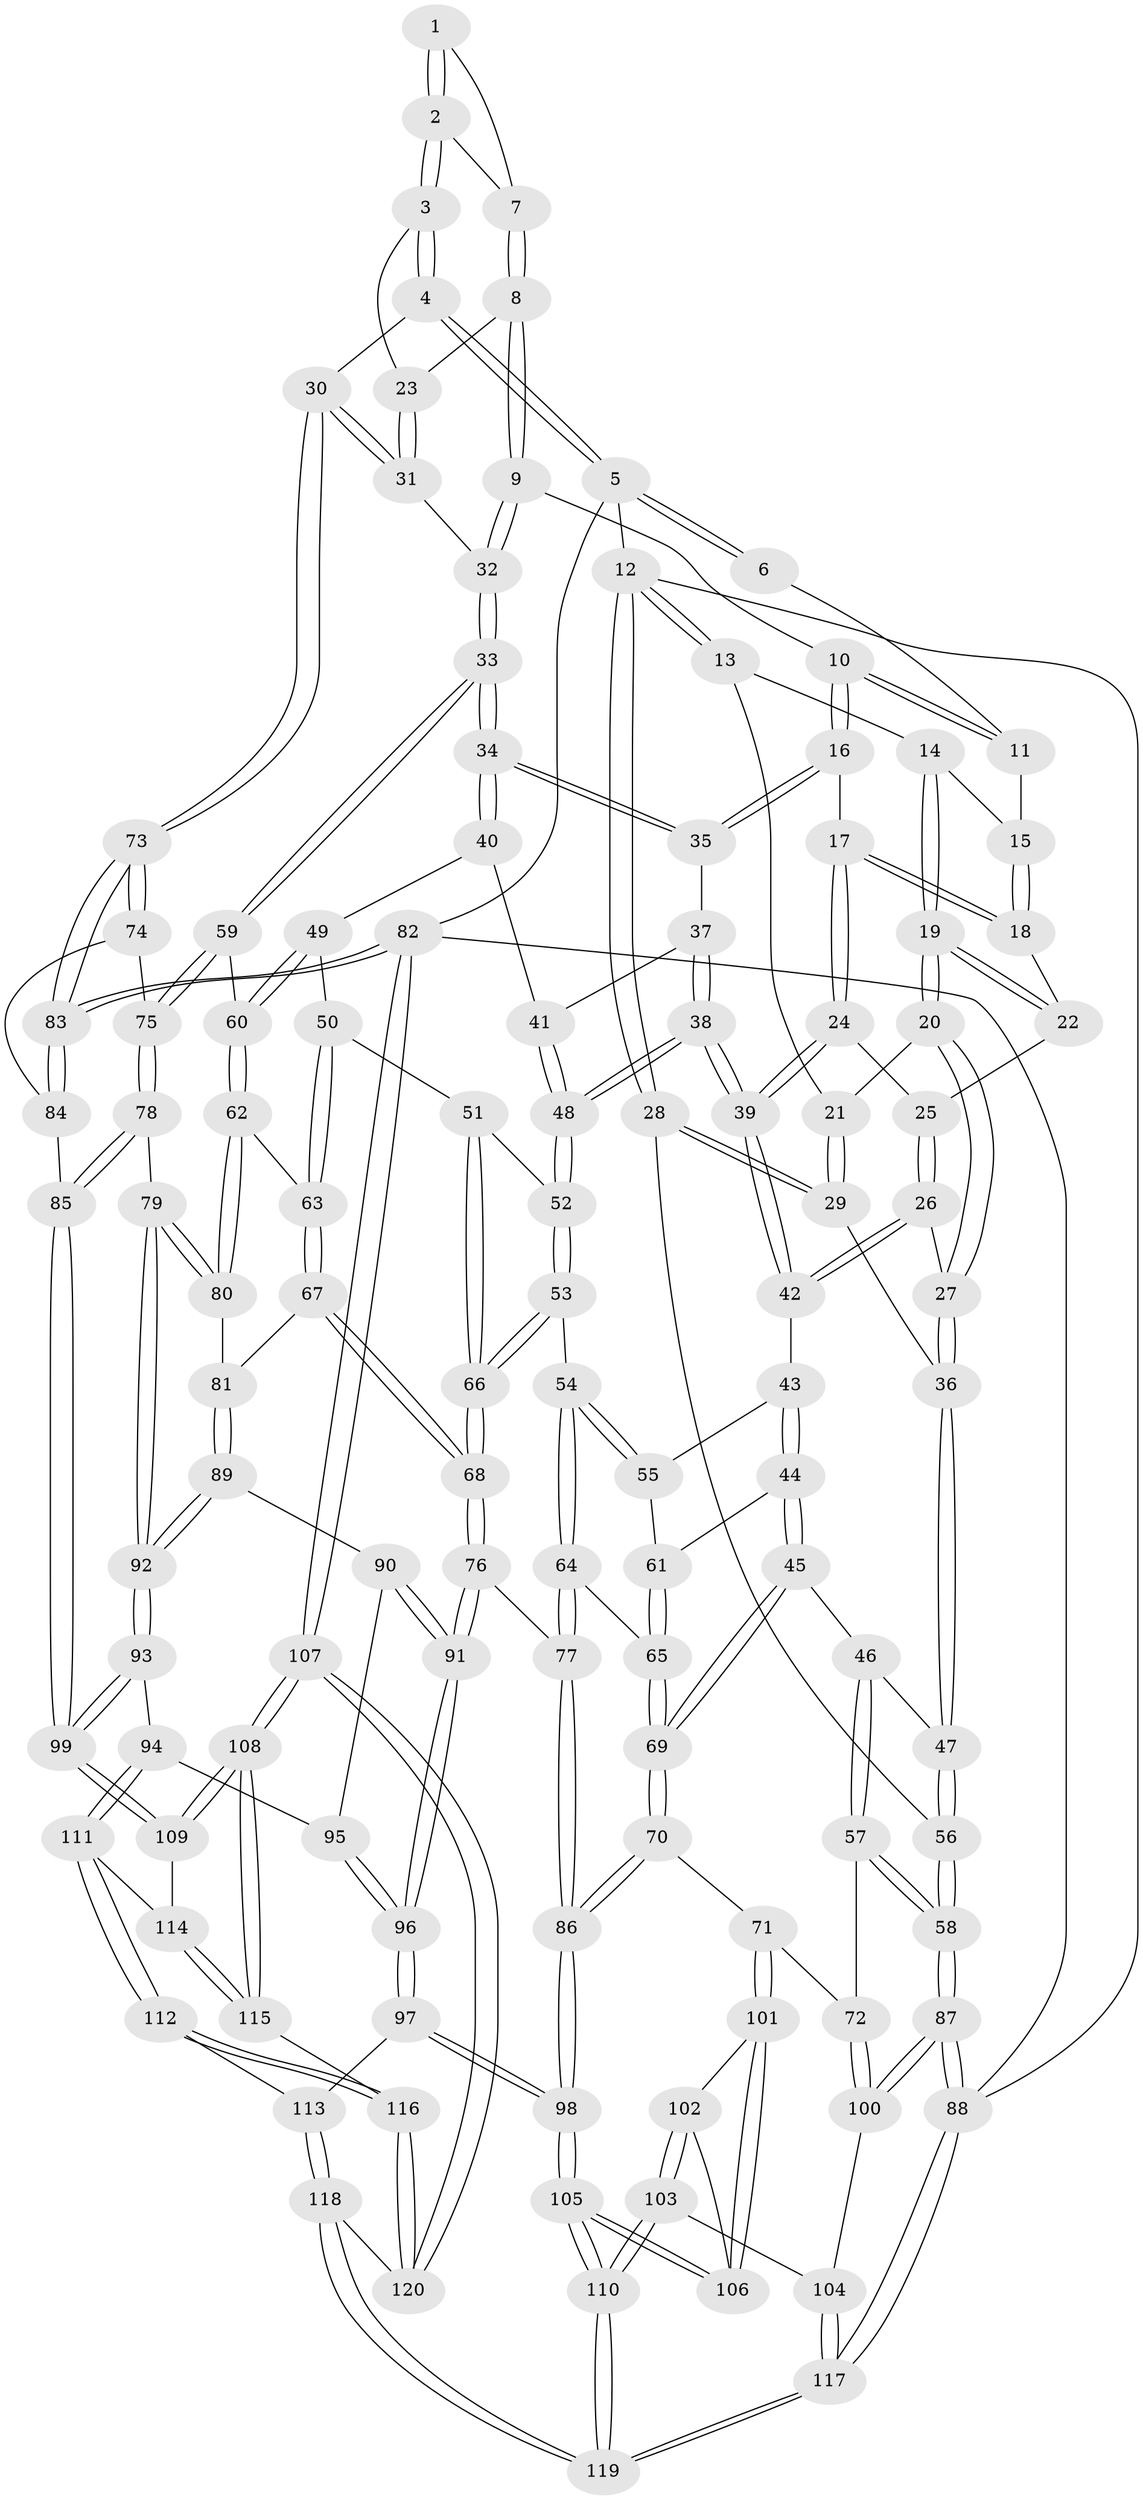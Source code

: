 // Generated by graph-tools (version 1.1) at 2025/27/03/09/25 03:27:10]
// undirected, 120 vertices, 297 edges
graph export_dot {
graph [start="1"]
  node [color=gray90,style=filled];
  1 [pos="+0.7843619060252267+0"];
  2 [pos="+0.8887331856713563+0.07959086392187144"];
  3 [pos="+0.8889298991653362+0.07996513603852844"];
  4 [pos="+1+0.08596014269409355"];
  5 [pos="+1+0"];
  6 [pos="+0.7691609203822134+0"];
  7 [pos="+0.8104633207498919+0.0730871780462454"];
  8 [pos="+0.7602883276590636+0.16077920074317736"];
  9 [pos="+0.7532941732506337+0.16261677880269274"];
  10 [pos="+0.7002475778283945+0.15303712899829516"];
  11 [pos="+0.7190245731553372+0"];
  12 [pos="+0+0"];
  13 [pos="+0.14722618471844853+0"];
  14 [pos="+0.15870451963931576+0"];
  15 [pos="+0.4460638475381541+0"];
  16 [pos="+0.6848449169539441+0.1640412440371523"];
  17 [pos="+0.5145782757461288+0.1528098917327484"];
  18 [pos="+0.4649236594829797+0.04568614325685327"];
  19 [pos="+0.22277634584753542+0.15693533699910164"];
  20 [pos="+0.21916253528650362+0.16724048768705557"];
  21 [pos="+0.090416059569493+0.16110302546755817"];
  22 [pos="+0.329367420219278+0.14024878207464092"];
  23 [pos="+0.8541944576894585+0.15025424178396612"];
  24 [pos="+0.47693916596755415+0.24323150193866433"];
  25 [pos="+0.3364840023549444+0.1501145848556005"];
  26 [pos="+0.39619052317193126+0.2852882511561969"];
  27 [pos="+0.22102219984962856+0.20295417451827732"];
  28 [pos="+0+0.13320574819865572"];
  29 [pos="+0+0.1876100139403317"];
  30 [pos="+1+0.2488041680496955"];
  31 [pos="+0.9987876949751512+0.2975923553901343"];
  32 [pos="+0.8717995925972368+0.37504271156771374"];
  33 [pos="+0.8532436099133028+0.3954880595540752"];
  34 [pos="+0.8407378280364636+0.3880168610227175"];
  35 [pos="+0.6810880114988813+0.24478441751145064"];
  36 [pos="+0.16732680260996077+0.31587136828296775"];
  37 [pos="+0.6771617157854607+0.25172258109463935"];
  38 [pos="+0.474840909505017+0.2981392586791566"];
  39 [pos="+0.46318803050694396+0.2851745096075092"];
  40 [pos="+0.6478092056356657+0.3326813629198039"];
  41 [pos="+0.6462626226741829+0.3291209388461085"];
  42 [pos="+0.41296235447398827+0.29661929388284564"];
  43 [pos="+0.39369117900328837+0.31770266918584544"];
  44 [pos="+0.2244968620813181+0.39736467905174583"];
  45 [pos="+0.22412131150807765+0.39744101602285464"];
  46 [pos="+0.1716579348801433+0.339951384422656"];
  47 [pos="+0.16740282273204476+0.31709616977942506"];
  48 [pos="+0.48854581988380325+0.316095620153671"];
  49 [pos="+0.6443906848502811+0.4186424291860578"];
  50 [pos="+0.627356229685087+0.4280832476351133"];
  51 [pos="+0.5899668043770661+0.43656409963964476"];
  52 [pos="+0.5018171374967534+0.36579048575699025"];
  53 [pos="+0.46273776019657237+0.4710320531822828"];
  54 [pos="+0.4532740945721552+0.4717812421010584"];
  55 [pos="+0.37999787725875106+0.4400993156048926"];
  56 [pos="+0+0.35432253169133066"];
  57 [pos="+0+0.5367979704557059"];
  58 [pos="+0+0.531477490438527"];
  59 [pos="+0.8501548788251795+0.4046509780790773"];
  60 [pos="+0.7615327667990964+0.4580850961459201"];
  61 [pos="+0.36790519348881645+0.4478766040420184"];
  62 [pos="+0.7458970060042395+0.49005283098834407"];
  63 [pos="+0.6480326145397424+0.5153600146725463"];
  64 [pos="+0.36628019391606226+0.5481584521523675"];
  65 [pos="+0.3349595099888747+0.54409034100549"];
  66 [pos="+0.5398257103349724+0.5737411652696189"];
  67 [pos="+0.5890014146406942+0.5793428044388788"];
  68 [pos="+0.5403692320392526+0.5765477525860346"];
  69 [pos="+0.2172662792132514+0.5839686050705518"];
  70 [pos="+0.19710760607390776+0.6164126202907039"];
  71 [pos="+0.19468166502362563+0.6174649190257283"];
  72 [pos="+0.10722219629036926+0.6256161324972386"];
  73 [pos="+1+0.5469700238585699"];
  74 [pos="+0.9729709834332327+0.5450780563210379"];
  75 [pos="+0.87830784247517+0.47042273387641803"];
  76 [pos="+0.5071113951721269+0.6199253620021351"];
  77 [pos="+0.47633676244829415+0.6191877477409848"];
  78 [pos="+0.8389289755719394+0.6436680249410925"];
  79 [pos="+0.7688947546198495+0.6207961142742354"];
  80 [pos="+0.731820587699492+0.5951355146146439"];
  81 [pos="+0.6705527993669052+0.6156522497388776"];
  82 [pos="+1+1"];
  83 [pos="+1+0.8190079151198806"];
  84 [pos="+0.9068575804619463+0.6908407214046746"];
  85 [pos="+0.8775162236455164+0.693826914346629"];
  86 [pos="+0.3248416667928498+0.7033237066818067"];
  87 [pos="+0+0.9105489199606389"];
  88 [pos="+0+1"];
  89 [pos="+0.6664676303520304+0.6773242608673021"];
  90 [pos="+0.6513429468363162+0.6931591515216946"];
  91 [pos="+0.524975013517859+0.7110746859365663"];
  92 [pos="+0.7218469580603137+0.7226378970715469"];
  93 [pos="+0.7397291938027644+0.7646563032857858"];
  94 [pos="+0.7095556586232166+0.7892867263600368"];
  95 [pos="+0.6473802954528609+0.7559787120275999"];
  96 [pos="+0.5167163192633276+0.793029158064596"];
  97 [pos="+0.5021135011628965+0.8284236128576719"];
  98 [pos="+0.39529671402861527+0.8544137349751454"];
  99 [pos="+0.8357107175881945+0.7624049048785205"];
  100 [pos="+0.06226571193734354+0.8429138309161832"];
  101 [pos="+0.20238467165627774+0.733663994788181"];
  102 [pos="+0.20156701502679356+0.7891664128782223"];
  103 [pos="+0.1764447191615379+0.9032961857777461"];
  104 [pos="+0.10264194646735655+0.8759467238056139"];
  105 [pos="+0.38756875228017534+0.8638796828573402"];
  106 [pos="+0.2797150876909322+0.8104600136470421"];
  107 [pos="+1+1"];
  108 [pos="+1+1"];
  109 [pos="+0.8368125537901695+0.7679901905785396"];
  110 [pos="+0.2874827338081157+1"];
  111 [pos="+0.6814892593802127+0.8760051974543852"];
  112 [pos="+0.6675516508843994+0.8952966221982094"];
  113 [pos="+0.5237483002881881+0.8468048726993094"];
  114 [pos="+0.7884095745993249+0.85727721084211"];
  115 [pos="+0.8176573109697348+0.9272079519873607"];
  116 [pos="+0.6759065314796983+0.9171425607134901"];
  117 [pos="+0+1"];
  118 [pos="+0.5685332111880826+1"];
  119 [pos="+0.2875875138090223+1"];
  120 [pos="+0.6767641893297348+1"];
  1 -- 2;
  1 -- 2;
  1 -- 7;
  2 -- 3;
  2 -- 3;
  2 -- 7;
  3 -- 4;
  3 -- 4;
  3 -- 23;
  4 -- 5;
  4 -- 5;
  4 -- 30;
  5 -- 6;
  5 -- 6;
  5 -- 12;
  5 -- 82;
  6 -- 11;
  7 -- 8;
  7 -- 8;
  8 -- 9;
  8 -- 9;
  8 -- 23;
  9 -- 10;
  9 -- 32;
  9 -- 32;
  10 -- 11;
  10 -- 11;
  10 -- 16;
  10 -- 16;
  11 -- 15;
  12 -- 13;
  12 -- 13;
  12 -- 28;
  12 -- 28;
  12 -- 88;
  13 -- 14;
  13 -- 21;
  14 -- 15;
  14 -- 19;
  14 -- 19;
  15 -- 18;
  15 -- 18;
  16 -- 17;
  16 -- 35;
  16 -- 35;
  17 -- 18;
  17 -- 18;
  17 -- 24;
  17 -- 24;
  18 -- 22;
  19 -- 20;
  19 -- 20;
  19 -- 22;
  19 -- 22;
  20 -- 21;
  20 -- 27;
  20 -- 27;
  21 -- 29;
  21 -- 29;
  22 -- 25;
  23 -- 31;
  23 -- 31;
  24 -- 25;
  24 -- 39;
  24 -- 39;
  25 -- 26;
  25 -- 26;
  26 -- 27;
  26 -- 42;
  26 -- 42;
  27 -- 36;
  27 -- 36;
  28 -- 29;
  28 -- 29;
  28 -- 56;
  29 -- 36;
  30 -- 31;
  30 -- 31;
  30 -- 73;
  30 -- 73;
  31 -- 32;
  32 -- 33;
  32 -- 33;
  33 -- 34;
  33 -- 34;
  33 -- 59;
  33 -- 59;
  34 -- 35;
  34 -- 35;
  34 -- 40;
  34 -- 40;
  35 -- 37;
  36 -- 47;
  36 -- 47;
  37 -- 38;
  37 -- 38;
  37 -- 41;
  38 -- 39;
  38 -- 39;
  38 -- 48;
  38 -- 48;
  39 -- 42;
  39 -- 42;
  40 -- 41;
  40 -- 49;
  41 -- 48;
  41 -- 48;
  42 -- 43;
  43 -- 44;
  43 -- 44;
  43 -- 55;
  44 -- 45;
  44 -- 45;
  44 -- 61;
  45 -- 46;
  45 -- 69;
  45 -- 69;
  46 -- 47;
  46 -- 57;
  46 -- 57;
  47 -- 56;
  47 -- 56;
  48 -- 52;
  48 -- 52;
  49 -- 50;
  49 -- 60;
  49 -- 60;
  50 -- 51;
  50 -- 63;
  50 -- 63;
  51 -- 52;
  51 -- 66;
  51 -- 66;
  52 -- 53;
  52 -- 53;
  53 -- 54;
  53 -- 66;
  53 -- 66;
  54 -- 55;
  54 -- 55;
  54 -- 64;
  54 -- 64;
  55 -- 61;
  56 -- 58;
  56 -- 58;
  57 -- 58;
  57 -- 58;
  57 -- 72;
  58 -- 87;
  58 -- 87;
  59 -- 60;
  59 -- 75;
  59 -- 75;
  60 -- 62;
  60 -- 62;
  61 -- 65;
  61 -- 65;
  62 -- 63;
  62 -- 80;
  62 -- 80;
  63 -- 67;
  63 -- 67;
  64 -- 65;
  64 -- 77;
  64 -- 77;
  65 -- 69;
  65 -- 69;
  66 -- 68;
  66 -- 68;
  67 -- 68;
  67 -- 68;
  67 -- 81;
  68 -- 76;
  68 -- 76;
  69 -- 70;
  69 -- 70;
  70 -- 71;
  70 -- 86;
  70 -- 86;
  71 -- 72;
  71 -- 101;
  71 -- 101;
  72 -- 100;
  72 -- 100;
  73 -- 74;
  73 -- 74;
  73 -- 83;
  73 -- 83;
  74 -- 75;
  74 -- 84;
  75 -- 78;
  75 -- 78;
  76 -- 77;
  76 -- 91;
  76 -- 91;
  77 -- 86;
  77 -- 86;
  78 -- 79;
  78 -- 85;
  78 -- 85;
  79 -- 80;
  79 -- 80;
  79 -- 92;
  79 -- 92;
  80 -- 81;
  81 -- 89;
  81 -- 89;
  82 -- 83;
  82 -- 83;
  82 -- 107;
  82 -- 107;
  82 -- 88;
  83 -- 84;
  83 -- 84;
  84 -- 85;
  85 -- 99;
  85 -- 99;
  86 -- 98;
  86 -- 98;
  87 -- 88;
  87 -- 88;
  87 -- 100;
  87 -- 100;
  88 -- 117;
  88 -- 117;
  89 -- 90;
  89 -- 92;
  89 -- 92;
  90 -- 91;
  90 -- 91;
  90 -- 95;
  91 -- 96;
  91 -- 96;
  92 -- 93;
  92 -- 93;
  93 -- 94;
  93 -- 99;
  93 -- 99;
  94 -- 95;
  94 -- 111;
  94 -- 111;
  95 -- 96;
  95 -- 96;
  96 -- 97;
  96 -- 97;
  97 -- 98;
  97 -- 98;
  97 -- 113;
  98 -- 105;
  98 -- 105;
  99 -- 109;
  99 -- 109;
  100 -- 104;
  101 -- 102;
  101 -- 106;
  101 -- 106;
  102 -- 103;
  102 -- 103;
  102 -- 106;
  103 -- 104;
  103 -- 110;
  103 -- 110;
  104 -- 117;
  104 -- 117;
  105 -- 106;
  105 -- 106;
  105 -- 110;
  105 -- 110;
  107 -- 108;
  107 -- 108;
  107 -- 120;
  107 -- 120;
  108 -- 109;
  108 -- 109;
  108 -- 115;
  108 -- 115;
  109 -- 114;
  110 -- 119;
  110 -- 119;
  111 -- 112;
  111 -- 112;
  111 -- 114;
  112 -- 113;
  112 -- 116;
  112 -- 116;
  113 -- 118;
  113 -- 118;
  114 -- 115;
  114 -- 115;
  115 -- 116;
  116 -- 120;
  116 -- 120;
  117 -- 119;
  117 -- 119;
  118 -- 119;
  118 -- 119;
  118 -- 120;
}
